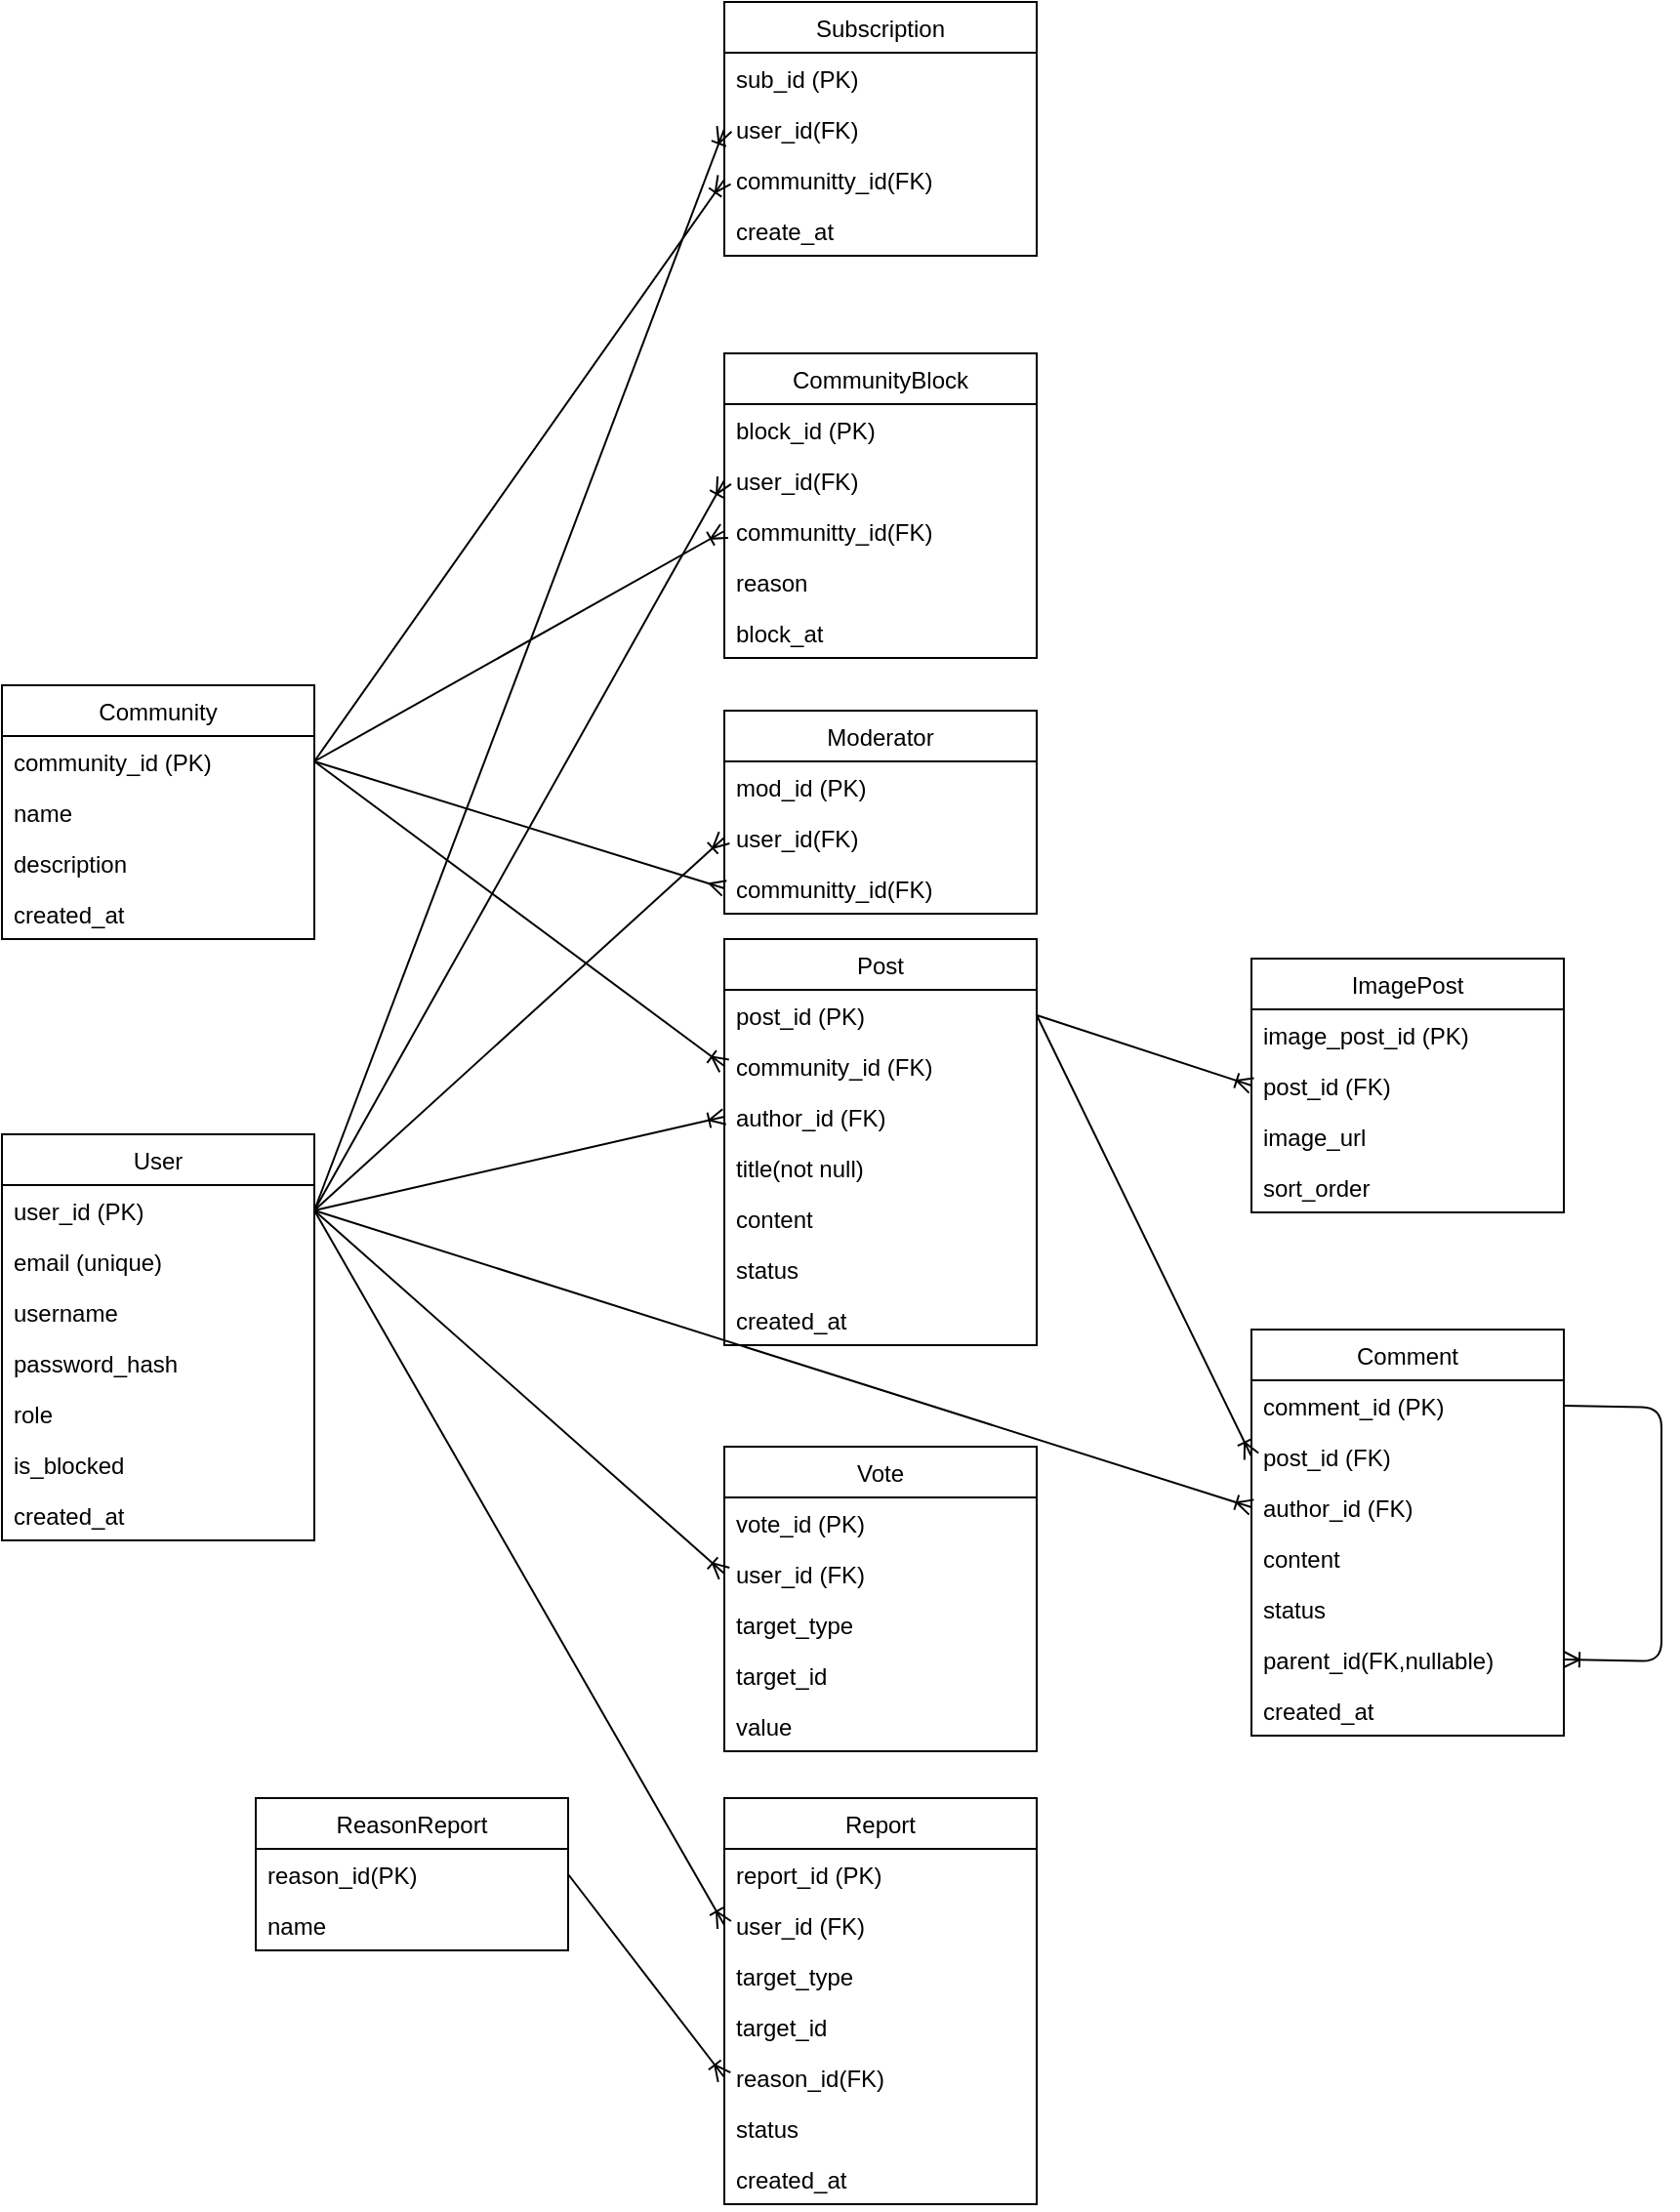 <mxfile version="28.2.5">
  <diagram name="Page-1" id="9qy0YS06IQpW7eix9MMp">
    <mxGraphModel dx="723" dy="1609" grid="1" gridSize="10" guides="1" tooltips="1" connect="1" arrows="1" fold="1" page="1" pageScale="1" pageWidth="850" pageHeight="1100" math="0" shadow="0">
      <root>
        <mxCell id="0" />
        <mxCell id="1" parent="0" />
        <mxCell id="2" value="User" style="swimlane;fontStyle=0;childLayout=stackLayout;horizontal=1;startSize=26;fillColor=none;horizontalStack=0;resizeParent=1;resizeParentMax=0;resizeLast=0;collapsible=1;marginBottom=0;swimlaneFillColor=#ffffff;" parent="1" vertex="1">
          <mxGeometry x="40" y="40" width="160" height="208" as="geometry" />
        </mxCell>
        <mxCell id="3" value="user_id (PK)" style="text;strokeColor=none;fillColor=none;align=left;verticalAlign=top;spacingLeft=4;spacingRight=4;overflow=hidden;rotatable=0;points=[[0,0.5],[1,0.5]];portConstraint=eastwest;" parent="2" vertex="1">
          <mxGeometry y="26" width="160" height="26" as="geometry" />
        </mxCell>
        <mxCell id="4" value="email (unique)" style="text;strokeColor=none;fillColor=none;align=left;verticalAlign=top;spacingLeft=4;spacingRight=4;overflow=hidden;rotatable=0;points=[[0,0.5],[1,0.5]];portConstraint=eastwest;" parent="2" vertex="1">
          <mxGeometry y="52" width="160" height="26" as="geometry" />
        </mxCell>
        <mxCell id="5" value="username" style="text;strokeColor=none;fillColor=none;align=left;verticalAlign=top;spacingLeft=4;spacingRight=4;overflow=hidden;rotatable=0;points=[[0,0.5],[1,0.5]];portConstraint=eastwest;" parent="2" vertex="1">
          <mxGeometry y="78" width="160" height="26" as="geometry" />
        </mxCell>
        <mxCell id="6" value="password_hash" style="text;strokeColor=none;fillColor=none;align=left;verticalAlign=top;spacingLeft=4;spacingRight=4;overflow=hidden;rotatable=0;points=[[0,0.5],[1,0.5]];portConstraint=eastwest;" parent="2" vertex="1">
          <mxGeometry y="104" width="160" height="26" as="geometry" />
        </mxCell>
        <mxCell id="gabLhBIkld72_Qw_pOLG-52" value="role" style="text;strokeColor=none;fillColor=none;align=left;verticalAlign=top;spacingLeft=4;spacingRight=4;overflow=hidden;rotatable=0;points=[[0,0.5],[1,0.5]];portConstraint=eastwest;" parent="2" vertex="1">
          <mxGeometry y="130" width="160" height="26" as="geometry" />
        </mxCell>
        <mxCell id="7" value="is_blocked" style="text;strokeColor=none;fillColor=none;align=left;verticalAlign=top;spacingLeft=4;spacingRight=4;overflow=hidden;rotatable=0;points=[[0,0.5],[1,0.5]];portConstraint=eastwest;" parent="2" vertex="1">
          <mxGeometry y="156" width="160" height="26" as="geometry" />
        </mxCell>
        <mxCell id="gabLhBIkld72_Qw_pOLG-44" value="created_at" style="text;strokeColor=none;fillColor=none;align=left;verticalAlign=top;spacingLeft=4;spacingRight=4;overflow=hidden;rotatable=0;points=[[0,0.5],[1,0.5]];portConstraint=eastwest;" parent="2" vertex="1">
          <mxGeometry y="182" width="160" height="26" as="geometry" />
        </mxCell>
        <mxCell id="8" value="Community" style="swimlane;fontStyle=0;childLayout=stackLayout;horizontal=1;startSize=26;fillColor=none;horizontalStack=0;resizeParent=1;resizeParentMax=0;resizeLast=0;collapsible=1;marginBottom=0;swimlaneFillColor=#ffffff;" parent="1" vertex="1">
          <mxGeometry x="40" y="-190" width="160" height="130" as="geometry" />
        </mxCell>
        <mxCell id="9" value="community_id (PK)" style="text;strokeColor=none;fillColor=none;align=left;verticalAlign=top;spacingLeft=4;spacingRight=4;overflow=hidden;rotatable=0;points=[[0,0.5],[1,0.5]];portConstraint=eastwest;" parent="8" vertex="1">
          <mxGeometry y="26" width="160" height="26" as="geometry" />
        </mxCell>
        <mxCell id="10" value="name" style="text;strokeColor=none;fillColor=none;align=left;verticalAlign=top;spacingLeft=4;spacingRight=4;overflow=hidden;rotatable=0;points=[[0,0.5],[1,0.5]];portConstraint=eastwest;" parent="8" vertex="1">
          <mxGeometry y="52" width="160" height="26" as="geometry" />
        </mxCell>
        <mxCell id="11" value="description" style="text;strokeColor=none;fillColor=none;align=left;verticalAlign=top;spacingLeft=4;spacingRight=4;overflow=hidden;rotatable=0;points=[[0,0.5],[1,0.5]];portConstraint=eastwest;" parent="8" vertex="1">
          <mxGeometry y="78" width="160" height="26" as="geometry" />
        </mxCell>
        <mxCell id="12" value="created_at" style="text;strokeColor=none;fillColor=none;align=left;verticalAlign=top;spacingLeft=4;spacingRight=4;overflow=hidden;rotatable=0;points=[[0,0.5],[1,0.5]];portConstraint=eastwest;" parent="8" vertex="1">
          <mxGeometry y="104" width="160" height="26" as="geometry" />
        </mxCell>
        <mxCell id="13" value="Post" style="swimlane;fontStyle=0;childLayout=stackLayout;horizontal=1;startSize=26;fillColor=none;horizontalStack=0;resizeParent=1;resizeParentMax=0;resizeLast=0;collapsible=1;marginBottom=0;swimlaneFillColor=#ffffff;" parent="1" vertex="1">
          <mxGeometry x="410" y="-60" width="160" height="208" as="geometry" />
        </mxCell>
        <mxCell id="14" value="post_id (PK)" style="text;strokeColor=none;fillColor=none;align=left;verticalAlign=top;spacingLeft=4;spacingRight=4;overflow=hidden;rotatable=0;points=[[0,0.5],[1,0.5]];portConstraint=eastwest;" parent="13" vertex="1">
          <mxGeometry y="26" width="160" height="26" as="geometry" />
        </mxCell>
        <mxCell id="15" value="community_id (FK)" style="text;strokeColor=none;fillColor=none;align=left;verticalAlign=top;spacingLeft=4;spacingRight=4;overflow=hidden;rotatable=0;points=[[0,0.5],[1,0.5]];portConstraint=eastwest;" parent="13" vertex="1">
          <mxGeometry y="52" width="160" height="26" as="geometry" />
        </mxCell>
        <mxCell id="16" value="author_id (FK)" style="text;strokeColor=none;fillColor=none;align=left;verticalAlign=top;spacingLeft=4;spacingRight=4;overflow=hidden;rotatable=0;points=[[0,0.5],[1,0.5]];portConstraint=eastwest;" parent="13" vertex="1">
          <mxGeometry y="78" width="160" height="26" as="geometry" />
        </mxCell>
        <mxCell id="17" value="title(not null)" style="text;strokeColor=none;fillColor=none;align=left;verticalAlign=top;spacingLeft=4;spacingRight=4;overflow=hidden;rotatable=0;points=[[0,0.5],[1,0.5]];portConstraint=eastwest;" parent="13" vertex="1">
          <mxGeometry y="104" width="160" height="26" as="geometry" />
        </mxCell>
        <mxCell id="18" value="content" style="text;strokeColor=none;fillColor=none;align=left;verticalAlign=top;spacingLeft=4;spacingRight=4;overflow=hidden;rotatable=0;points=[[0,0.5],[1,0.5]];portConstraint=eastwest;" parent="13" vertex="1">
          <mxGeometry y="130" width="160" height="26" as="geometry" />
        </mxCell>
        <mxCell id="19" value="status" style="text;strokeColor=none;fillColor=none;align=left;verticalAlign=top;spacingLeft=4;spacingRight=4;overflow=hidden;rotatable=0;points=[[0,0.5],[1,0.5]];portConstraint=eastwest;" parent="13" vertex="1">
          <mxGeometry y="156" width="160" height="26" as="geometry" />
        </mxCell>
        <mxCell id="gabLhBIkld72_Qw_pOLG-73" value="created_at" style="text;strokeColor=none;fillColor=none;align=left;verticalAlign=top;spacingLeft=4;spacingRight=4;overflow=hidden;rotatable=0;points=[[0,0.5],[1,0.5]];portConstraint=eastwest;" parent="13" vertex="1">
          <mxGeometry y="182" width="160" height="26" as="geometry" />
        </mxCell>
        <mxCell id="20" value="Comment" style="swimlane;fontStyle=0;childLayout=stackLayout;horizontal=1;startSize=26;fillColor=none;horizontalStack=0;resizeParent=1;resizeParentMax=0;resizeLast=0;collapsible=1;marginBottom=0;swimlaneFillColor=#ffffff;" parent="1" vertex="1">
          <mxGeometry x="680" y="140" width="160" height="208" as="geometry" />
        </mxCell>
        <mxCell id="21" value="comment_id (PK)" style="text;strokeColor=none;fillColor=none;align=left;verticalAlign=top;spacingLeft=4;spacingRight=4;overflow=hidden;rotatable=0;points=[[0,0.5],[1,0.5]];portConstraint=eastwest;" parent="20" vertex="1">
          <mxGeometry y="26" width="160" height="26" as="geometry" />
        </mxCell>
        <mxCell id="22" value="post_id (FK)" style="text;strokeColor=none;fillColor=none;align=left;verticalAlign=top;spacingLeft=4;spacingRight=4;overflow=hidden;rotatable=0;points=[[0,0.5],[1,0.5]];portConstraint=eastwest;" parent="20" vertex="1">
          <mxGeometry y="52" width="160" height="26" as="geometry" />
        </mxCell>
        <mxCell id="23" value="author_id (FK)" style="text;strokeColor=none;fillColor=none;align=left;verticalAlign=top;spacingLeft=4;spacingRight=4;overflow=hidden;rotatable=0;points=[[0,0.5],[1,0.5]];portConstraint=eastwest;" parent="20" vertex="1">
          <mxGeometry y="78" width="160" height="26" as="geometry" />
        </mxCell>
        <mxCell id="24" value="content" style="text;strokeColor=none;fillColor=none;align=left;verticalAlign=top;spacingLeft=4;spacingRight=4;overflow=hidden;rotatable=0;points=[[0,0.5],[1,0.5]];portConstraint=eastwest;" parent="20" vertex="1">
          <mxGeometry y="104" width="160" height="26" as="geometry" />
        </mxCell>
        <mxCell id="gabLhBIkld72_Qw_pOLG-61" value="status" style="text;strokeColor=none;fillColor=none;align=left;verticalAlign=top;spacingLeft=4;spacingRight=4;overflow=hidden;rotatable=0;points=[[0,0.5],[1,0.5]];portConstraint=eastwest;" parent="20" vertex="1">
          <mxGeometry y="130" width="160" height="26" as="geometry" />
        </mxCell>
        <mxCell id="gabLhBIkld72_Qw_pOLG-74" value="parent_id(FK,nullable)" style="text;strokeColor=none;fillColor=none;align=left;verticalAlign=top;spacingLeft=4;spacingRight=4;overflow=hidden;rotatable=0;points=[[0,0.5],[1,0.5]];portConstraint=eastwest;" parent="20" vertex="1">
          <mxGeometry y="156" width="160" height="26" as="geometry" />
        </mxCell>
        <mxCell id="gabLhBIkld72_Qw_pOLG-75" value="created_at" style="text;strokeColor=none;fillColor=none;align=left;verticalAlign=top;spacingLeft=4;spacingRight=4;overflow=hidden;rotatable=0;points=[[0,0.5],[1,0.5]];portConstraint=eastwest;" parent="20" vertex="1">
          <mxGeometry y="182" width="160" height="26" as="geometry" />
        </mxCell>
        <mxCell id="gabLhBIkld72_Qw_pOLG-90" value="" style="endArrow=ERoneToMany;html=1;entryX=1;entryY=0.5;exitX=1;exitY=0.5;endFill=0;exitDx=0;exitDy=0;entryDx=0;entryDy=0;" parent="20" source="21" target="gabLhBIkld72_Qw_pOLG-74" edge="1">
          <mxGeometry width="50" height="50" relative="1" as="geometry">
            <mxPoint x="-30" y="10" as="sourcePoint" />
            <mxPoint x="80" y="236" as="targetPoint" />
            <Array as="points">
              <mxPoint x="210" y="40" />
              <mxPoint x="210" y="170" />
            </Array>
          </mxGeometry>
        </mxCell>
        <mxCell id="25" value="Vote" style="swimlane;fontStyle=0;childLayout=stackLayout;horizontal=1;startSize=26;fillColor=none;horizontalStack=0;resizeParent=1;resizeParentMax=0;resizeLast=0;collapsible=1;marginBottom=0;swimlaneFillColor=#ffffff;" parent="1" vertex="1">
          <mxGeometry x="410" y="200" width="160" height="156" as="geometry" />
        </mxCell>
        <mxCell id="26" value="vote_id (PK)" style="text;strokeColor=none;fillColor=none;align=left;verticalAlign=top;spacingLeft=4;spacingRight=4;overflow=hidden;rotatable=0;points=[[0,0.5],[1,0.5]];portConstraint=eastwest;" parent="25" vertex="1">
          <mxGeometry y="26" width="160" height="26" as="geometry" />
        </mxCell>
        <mxCell id="27" value="user_id (FK)" style="text;strokeColor=none;fillColor=none;align=left;verticalAlign=top;spacingLeft=4;spacingRight=4;overflow=hidden;rotatable=0;points=[[0,0.5],[1,0.5]];portConstraint=eastwest;" parent="25" vertex="1">
          <mxGeometry y="52" width="160" height="26" as="geometry" />
        </mxCell>
        <mxCell id="28" value="target_type" style="text;strokeColor=none;fillColor=none;align=left;verticalAlign=top;spacingLeft=4;spacingRight=4;overflow=hidden;rotatable=0;points=[[0,0.5],[1,0.5]];portConstraint=eastwest;" parent="25" vertex="1">
          <mxGeometry y="78" width="160" height="26" as="geometry" />
        </mxCell>
        <mxCell id="29" value="target_id" style="text;strokeColor=none;fillColor=none;align=left;verticalAlign=top;spacingLeft=4;spacingRight=4;overflow=hidden;rotatable=0;points=[[0,0.5],[1,0.5]];portConstraint=eastwest;" parent="25" vertex="1">
          <mxGeometry y="104" width="160" height="26" as="geometry" />
        </mxCell>
        <mxCell id="30" value="value" style="text;strokeColor=none;fillColor=none;align=left;verticalAlign=top;spacingLeft=4;spacingRight=4;overflow=hidden;rotatable=0;points=[[0,0.5],[1,0.5]];portConstraint=eastwest;" parent="25" vertex="1">
          <mxGeometry y="130" width="160" height="26" as="geometry" />
        </mxCell>
        <mxCell id="31" value="Report" style="swimlane;fontStyle=0;childLayout=stackLayout;horizontal=1;startSize=26;fillColor=none;horizontalStack=0;resizeParent=1;resizeParentMax=0;resizeLast=0;collapsible=1;marginBottom=0;swimlaneFillColor=#ffffff;" parent="1" vertex="1">
          <mxGeometry x="410" y="380" width="160" height="208" as="geometry" />
        </mxCell>
        <mxCell id="32" value="report_id (PK)" style="text;strokeColor=none;fillColor=none;align=left;verticalAlign=top;spacingLeft=4;spacingRight=4;overflow=hidden;rotatable=0;points=[[0,0.5],[1,0.5]];portConstraint=eastwest;" parent="31" vertex="1">
          <mxGeometry y="26" width="160" height="26" as="geometry" />
        </mxCell>
        <mxCell id="33" value="user_id (FK)" style="text;strokeColor=none;fillColor=none;align=left;verticalAlign=top;spacingLeft=4;spacingRight=4;overflow=hidden;rotatable=0;points=[[0,0.5],[1,0.5]];portConstraint=eastwest;" parent="31" vertex="1">
          <mxGeometry y="52" width="160" height="26" as="geometry" />
        </mxCell>
        <mxCell id="34" value="target_type" style="text;strokeColor=none;fillColor=none;align=left;verticalAlign=top;spacingLeft=4;spacingRight=4;overflow=hidden;rotatable=0;points=[[0,0.5],[1,0.5]];portConstraint=eastwest;" parent="31" vertex="1">
          <mxGeometry y="78" width="160" height="26" as="geometry" />
        </mxCell>
        <mxCell id="35" value="target_id" style="text;strokeColor=none;fillColor=none;align=left;verticalAlign=top;spacingLeft=4;spacingRight=4;overflow=hidden;rotatable=0;points=[[0,0.5],[1,0.5]];portConstraint=eastwest;" parent="31" vertex="1">
          <mxGeometry y="104" width="160" height="26" as="geometry" />
        </mxCell>
        <mxCell id="36" value="reason_id(FK)" style="text;strokeColor=none;fillColor=none;align=left;verticalAlign=top;spacingLeft=4;spacingRight=4;overflow=hidden;rotatable=0;points=[[0,0.5],[1,0.5]];portConstraint=eastwest;" parent="31" vertex="1">
          <mxGeometry y="130" width="160" height="26" as="geometry" />
        </mxCell>
        <mxCell id="37" value="status" style="text;strokeColor=none;fillColor=none;align=left;verticalAlign=top;spacingLeft=4;spacingRight=4;overflow=hidden;rotatable=0;points=[[0,0.5],[1,0.5]];portConstraint=eastwest;" parent="31" vertex="1">
          <mxGeometry y="156" width="160" height="26" as="geometry" />
        </mxCell>
        <mxCell id="gabLhBIkld72_Qw_pOLG-76" value="created_at" style="text;strokeColor=none;fillColor=none;align=left;verticalAlign=top;spacingLeft=4;spacingRight=4;overflow=hidden;rotatable=0;points=[[0,0.5],[1,0.5]];portConstraint=eastwest;" parent="31" vertex="1">
          <mxGeometry y="182" width="160" height="26" as="geometry" />
        </mxCell>
        <mxCell id="39" value="" style="endArrow=ERoneToMany;html=1;entryX=0;entryY=0.5;exitX=1;exitY=0.5;endFill=0;" parent="1" source="3" target="16" edge="1">
          <mxGeometry width="50" height="50" relative="1" as="geometry">
            <mxPoint x="200" y="133" as="sourcePoint" />
            <mxPoint x="560" y="133" as="targetPoint" />
          </mxGeometry>
        </mxCell>
        <mxCell id="40" value="" style="endArrow=ERoneToMany;html=1;entryX=0;entryY=0.5;exitX=1;exitY=0.5;endFill=0;" parent="1" source="9" target="15" edge="1">
          <mxGeometry width="50" height="50" relative="1" as="geometry">
            <mxPoint x="460" y="99" as="sourcePoint" />
            <mxPoint x="560" y="99" as="targetPoint" />
          </mxGeometry>
        </mxCell>
        <mxCell id="41" value="" style="endArrow=ERoneToMany;html=1;entryX=0;entryY=0.5;exitX=1;exitY=0.5;endFill=0;" parent="1" source="14" target="22" edge="1">
          <mxGeometry width="50" height="50" relative="1" as="geometry">
            <mxPoint x="720" y="99" as="sourcePoint" />
            <mxPoint x="560" y="293" as="targetPoint" />
          </mxGeometry>
        </mxCell>
        <mxCell id="42" value="" style="endArrow=ERoneToMany;html=1;entryX=0;entryY=0.5;exitX=1;exitY=0.5;endFill=0;" parent="1" source="3" target="23" edge="1">
          <mxGeometry width="50" height="50" relative="1" as="geometry">
            <mxPoint x="200" y="159" as="sourcePoint" />
            <mxPoint x="560" y="319" as="targetPoint" />
          </mxGeometry>
        </mxCell>
        <mxCell id="43" value="" style="endArrow=ERoneToMany;html=1;entryX=0;entryY=0.5;exitX=1;exitY=0.5;endFill=0;" parent="1" source="3" target="27" edge="1">
          <mxGeometry width="50" height="50" relative="1" as="geometry">
            <mxPoint x="200" y="185" as="sourcePoint" />
            <mxPoint x="300" y="293" as="targetPoint" />
          </mxGeometry>
        </mxCell>
        <mxCell id="44" value="" style="endArrow=ERoneToMany;html=1;entryX=0;entryY=0.5;exitX=1;exitY=0.5;endFill=0;" parent="1" source="3" target="33" edge="1">
          <mxGeometry width="50" height="50" relative="1" as="geometry">
            <mxPoint x="200" y="211" as="sourcePoint" />
            <mxPoint x="40" y="293" as="targetPoint" />
          </mxGeometry>
        </mxCell>
        <mxCell id="gabLhBIkld72_Qw_pOLG-45" value="Moderator" style="swimlane;fontStyle=0;childLayout=stackLayout;horizontal=1;startSize=26;fillColor=none;horizontalStack=0;resizeParent=1;resizeParentMax=0;resizeLast=0;collapsible=1;marginBottom=0;swimlaneFillColor=#ffffff;" parent="1" vertex="1">
          <mxGeometry x="410" y="-177" width="160" height="104" as="geometry" />
        </mxCell>
        <mxCell id="gabLhBIkld72_Qw_pOLG-46" value="mod_id (PK)" style="text;strokeColor=none;fillColor=none;align=left;verticalAlign=top;spacingLeft=4;spacingRight=4;overflow=hidden;rotatable=0;points=[[0,0.5],[1,0.5]];portConstraint=eastwest;" parent="gabLhBIkld72_Qw_pOLG-45" vertex="1">
          <mxGeometry y="26" width="160" height="26" as="geometry" />
        </mxCell>
        <mxCell id="gabLhBIkld72_Qw_pOLG-47" value="user_id(FK)" style="text;strokeColor=none;fillColor=none;align=left;verticalAlign=top;spacingLeft=4;spacingRight=4;overflow=hidden;rotatable=0;points=[[0,0.5],[1,0.5]];portConstraint=eastwest;" parent="gabLhBIkld72_Qw_pOLG-45" vertex="1">
          <mxGeometry y="52" width="160" height="26" as="geometry" />
        </mxCell>
        <mxCell id="gabLhBIkld72_Qw_pOLG-48" value="communitty_id(FK)" style="text;strokeColor=none;fillColor=none;align=left;verticalAlign=top;spacingLeft=4;spacingRight=4;overflow=hidden;rotatable=0;points=[[0,0.5],[1,0.5]];portConstraint=eastwest;" parent="gabLhBIkld72_Qw_pOLG-45" vertex="1">
          <mxGeometry y="78" width="160" height="26" as="geometry" />
        </mxCell>
        <mxCell id="gabLhBIkld72_Qw_pOLG-53" value="" style="endArrow=ERoneToMany;html=1;entryX=0;entryY=0.5;exitX=1;exitY=0.5;exitDx=0;exitDy=0;entryDx=0;entryDy=0;startArrow=none;startFill=0;endFill=0;" parent="1" source="3" target="gabLhBIkld72_Qw_pOLG-47" edge="1">
          <mxGeometry width="50" height="50" relative="1" as="geometry">
            <mxPoint x="240" y="24" as="sourcePoint" />
            <mxPoint x="590" as="targetPoint" />
          </mxGeometry>
        </mxCell>
        <mxCell id="gabLhBIkld72_Qw_pOLG-54" value="" style="endArrow=ERmany;html=1;entryX=0;entryY=0.5;exitX=1;exitY=0.5;exitDx=0;exitDy=0;entryDx=0;entryDy=0;endFill=0;" parent="1" source="9" target="gabLhBIkld72_Qw_pOLG-48" edge="1">
          <mxGeometry width="50" height="50" relative="1" as="geometry">
            <mxPoint x="230" y="-140" as="sourcePoint" />
            <mxPoint x="580" y="66" as="targetPoint" />
          </mxGeometry>
        </mxCell>
        <mxCell id="gabLhBIkld72_Qw_pOLG-55" value="CommunityBlock" style="swimlane;fontStyle=0;childLayout=stackLayout;horizontal=1;startSize=26;fillColor=none;horizontalStack=0;resizeParent=1;resizeParentMax=0;resizeLast=0;collapsible=1;marginBottom=0;swimlaneFillColor=#ffffff;" parent="1" vertex="1">
          <mxGeometry x="410" y="-360" width="160" height="156" as="geometry" />
        </mxCell>
        <mxCell id="gabLhBIkld72_Qw_pOLG-56" value="block_id (PK)" style="text;strokeColor=none;fillColor=none;align=left;verticalAlign=top;spacingLeft=4;spacingRight=4;overflow=hidden;rotatable=0;points=[[0,0.5],[1,0.5]];portConstraint=eastwest;" parent="gabLhBIkld72_Qw_pOLG-55" vertex="1">
          <mxGeometry y="26" width="160" height="26" as="geometry" />
        </mxCell>
        <mxCell id="gabLhBIkld72_Qw_pOLG-57" value="user_id(FK)" style="text;strokeColor=none;fillColor=none;align=left;verticalAlign=top;spacingLeft=4;spacingRight=4;overflow=hidden;rotatable=0;points=[[0,0.5],[1,0.5]];portConstraint=eastwest;" parent="gabLhBIkld72_Qw_pOLG-55" vertex="1">
          <mxGeometry y="52" width="160" height="26" as="geometry" />
        </mxCell>
        <mxCell id="gabLhBIkld72_Qw_pOLG-58" value="communitty_id(FK)" style="text;strokeColor=none;fillColor=none;align=left;verticalAlign=top;spacingLeft=4;spacingRight=4;overflow=hidden;rotatable=0;points=[[0,0.5],[1,0.5]];portConstraint=eastwest;" parent="gabLhBIkld72_Qw_pOLG-55" vertex="1">
          <mxGeometry y="78" width="160" height="26" as="geometry" />
        </mxCell>
        <mxCell id="gabLhBIkld72_Qw_pOLG-71" value="reason" style="text;strokeColor=none;fillColor=none;align=left;verticalAlign=top;spacingLeft=4;spacingRight=4;overflow=hidden;rotatable=0;points=[[0,0.5],[1,0.5]];portConstraint=eastwest;" parent="gabLhBIkld72_Qw_pOLG-55" vertex="1">
          <mxGeometry y="104" width="160" height="26" as="geometry" />
        </mxCell>
        <mxCell id="gabLhBIkld72_Qw_pOLG-72" value="block_at" style="text;strokeColor=none;fillColor=none;align=left;verticalAlign=top;spacingLeft=4;spacingRight=4;overflow=hidden;rotatable=0;points=[[0,0.5],[1,0.5]];portConstraint=eastwest;" parent="gabLhBIkld72_Qw_pOLG-55" vertex="1">
          <mxGeometry y="130" width="160" height="26" as="geometry" />
        </mxCell>
        <mxCell id="gabLhBIkld72_Qw_pOLG-59" value="" style="endArrow=ERoneToMany;html=1;entryX=0;entryY=0.5;exitX=1;exitY=0.5;exitDx=0;exitDy=0;entryDx=0;entryDy=0;endFill=0;" parent="1" source="3" target="gabLhBIkld72_Qw_pOLG-57" edge="1">
          <mxGeometry width="50" height="50" relative="1" as="geometry">
            <mxPoint x="270" y="201" as="sourcePoint" />
            <mxPoint x="480" y="10" as="targetPoint" />
          </mxGeometry>
        </mxCell>
        <mxCell id="gabLhBIkld72_Qw_pOLG-60" value="" style="endArrow=ERoneToMany;html=1;entryX=0;entryY=0.5;exitX=1;exitY=0.5;exitDx=0;exitDy=0;entryDx=0;entryDy=0;endFill=0;" parent="1" source="9" target="gabLhBIkld72_Qw_pOLG-58" edge="1">
          <mxGeometry width="50" height="50" relative="1" as="geometry">
            <mxPoint x="270" y="-130" as="sourcePoint" />
            <mxPoint x="480" y="-65" as="targetPoint" />
          </mxGeometry>
        </mxCell>
        <mxCell id="gabLhBIkld72_Qw_pOLG-62" value="ImagePost" style="swimlane;fontStyle=0;childLayout=stackLayout;horizontal=1;startSize=26;fillColor=none;horizontalStack=0;resizeParent=1;resizeParentMax=0;resizeLast=0;collapsible=1;marginBottom=0;swimlaneFillColor=#ffffff;" parent="1" vertex="1">
          <mxGeometry x="680" y="-50" width="160" height="130" as="geometry" />
        </mxCell>
        <mxCell id="gabLhBIkld72_Qw_pOLG-70" value="image_post_id (PK)" style="text;strokeColor=none;fillColor=none;align=left;verticalAlign=top;spacingLeft=4;spacingRight=4;overflow=hidden;rotatable=0;points=[[0,0.5],[1,0.5]];portConstraint=eastwest;" parent="gabLhBIkld72_Qw_pOLG-62" vertex="1">
          <mxGeometry y="26" width="160" height="26" as="geometry" />
        </mxCell>
        <mxCell id="gabLhBIkld72_Qw_pOLG-63" value="post_id (FK)" style="text;strokeColor=none;fillColor=none;align=left;verticalAlign=top;spacingLeft=4;spacingRight=4;overflow=hidden;rotatable=0;points=[[0,0.5],[1,0.5]];portConstraint=eastwest;" parent="gabLhBIkld72_Qw_pOLG-62" vertex="1">
          <mxGeometry y="52" width="160" height="26" as="geometry" />
        </mxCell>
        <mxCell id="gabLhBIkld72_Qw_pOLG-64" value="image_url" style="text;strokeColor=none;fillColor=none;align=left;verticalAlign=top;spacingLeft=4;spacingRight=4;overflow=hidden;rotatable=0;points=[[0,0.5],[1,0.5]];portConstraint=eastwest;" parent="gabLhBIkld72_Qw_pOLG-62" vertex="1">
          <mxGeometry y="78" width="160" height="26" as="geometry" />
        </mxCell>
        <mxCell id="gabLhBIkld72_Qw_pOLG-88" value="sort_order" style="text;strokeColor=none;fillColor=none;align=left;verticalAlign=top;spacingLeft=4;spacingRight=4;overflow=hidden;rotatable=0;points=[[0,0.5],[1,0.5]];portConstraint=eastwest;" parent="gabLhBIkld72_Qw_pOLG-62" vertex="1">
          <mxGeometry y="104" width="160" height="26" as="geometry" />
        </mxCell>
        <mxCell id="gabLhBIkld72_Qw_pOLG-69" value="" style="endArrow=ERoneToMany;html=1;entryX=0;entryY=0.5;exitX=1;exitY=0.5;exitDx=0;exitDy=0;entryDx=0;entryDy=0;endFill=0;" parent="1" source="14" target="gabLhBIkld72_Qw_pOLG-63" edge="1">
          <mxGeometry width="50" height="50" relative="1" as="geometry">
            <mxPoint x="610" y="20" as="sourcePoint" />
            <mxPoint x="720" y="236" as="targetPoint" />
          </mxGeometry>
        </mxCell>
        <mxCell id="gabLhBIkld72_Qw_pOLG-77" value="ReasonReport" style="swimlane;fontStyle=0;childLayout=stackLayout;horizontal=1;startSize=26;fillColor=none;horizontalStack=0;resizeParent=1;resizeParentMax=0;resizeLast=0;collapsible=1;marginBottom=0;swimlaneFillColor=#ffffff;" parent="1" vertex="1">
          <mxGeometry x="170" y="380" width="160" height="78" as="geometry" />
        </mxCell>
        <mxCell id="gabLhBIkld72_Qw_pOLG-78" value="reason_id(PK)" style="text;strokeColor=none;fillColor=none;align=left;verticalAlign=top;spacingLeft=4;spacingRight=4;overflow=hidden;rotatable=0;points=[[0,0.5],[1,0.5]];portConstraint=eastwest;" parent="gabLhBIkld72_Qw_pOLG-77" vertex="1">
          <mxGeometry y="26" width="160" height="26" as="geometry" />
        </mxCell>
        <mxCell id="gabLhBIkld72_Qw_pOLG-79" value="name" style="text;strokeColor=none;fillColor=none;align=left;verticalAlign=top;spacingLeft=4;spacingRight=4;overflow=hidden;rotatable=0;points=[[0,0.5],[1,0.5]];portConstraint=eastwest;" parent="gabLhBIkld72_Qw_pOLG-77" vertex="1">
          <mxGeometry y="52" width="160" height="26" as="geometry" />
        </mxCell>
        <mxCell id="gabLhBIkld72_Qw_pOLG-87" value="" style="endArrow=ERoneToMany;html=1;entryX=0;entryY=0.5;exitX=1;exitY=0.5;endFill=0;exitDx=0;exitDy=0;entryDx=0;entryDy=0;" parent="1" source="gabLhBIkld72_Qw_pOLG-78" target="36" edge="1">
          <mxGeometry width="50" height="50" relative="1" as="geometry">
            <mxPoint x="380" y="390" as="sourcePoint" />
            <mxPoint x="590" y="756" as="targetPoint" />
          </mxGeometry>
        </mxCell>
        <mxCell id="gabLhBIkld72_Qw_pOLG-91" value="Subscription" style="swimlane;fontStyle=0;childLayout=stackLayout;horizontal=1;startSize=26;fillColor=none;horizontalStack=0;resizeParent=1;resizeParentMax=0;resizeLast=0;collapsible=1;marginBottom=0;swimlaneFillColor=#ffffff;" parent="1" vertex="1">
          <mxGeometry x="410" y="-540" width="160" height="130" as="geometry" />
        </mxCell>
        <mxCell id="gabLhBIkld72_Qw_pOLG-92" value="sub_id (PK)" style="text;strokeColor=none;fillColor=none;align=left;verticalAlign=top;spacingLeft=4;spacingRight=4;overflow=hidden;rotatable=0;points=[[0,0.5],[1,0.5]];portConstraint=eastwest;" parent="gabLhBIkld72_Qw_pOLG-91" vertex="1">
          <mxGeometry y="26" width="160" height="26" as="geometry" />
        </mxCell>
        <mxCell id="gabLhBIkld72_Qw_pOLG-93" value="user_id(FK)" style="text;strokeColor=none;fillColor=none;align=left;verticalAlign=top;spacingLeft=4;spacingRight=4;overflow=hidden;rotatable=0;points=[[0,0.5],[1,0.5]];portConstraint=eastwest;" parent="gabLhBIkld72_Qw_pOLG-91" vertex="1">
          <mxGeometry y="52" width="160" height="26" as="geometry" />
        </mxCell>
        <mxCell id="gabLhBIkld72_Qw_pOLG-94" value="communitty_id(FK)" style="text;strokeColor=none;fillColor=none;align=left;verticalAlign=top;spacingLeft=4;spacingRight=4;overflow=hidden;rotatable=0;points=[[0,0.5],[1,0.5]];portConstraint=eastwest;" parent="gabLhBIkld72_Qw_pOLG-91" vertex="1">
          <mxGeometry y="78" width="160" height="26" as="geometry" />
        </mxCell>
        <mxCell id="gabLhBIkld72_Qw_pOLG-96" value="create_at" style="text;strokeColor=none;fillColor=none;align=left;verticalAlign=top;spacingLeft=4;spacingRight=4;overflow=hidden;rotatable=0;points=[[0,0.5],[1,0.5]];portConstraint=eastwest;" parent="gabLhBIkld72_Qw_pOLG-91" vertex="1">
          <mxGeometry y="104" width="160" height="26" as="geometry" />
        </mxCell>
        <mxCell id="gabLhBIkld72_Qw_pOLG-97" value="" style="endArrow=ERoneToMany;html=1;entryX=0;entryY=0.5;exitX=1;exitY=0.5;exitDx=0;exitDy=0;entryDx=0;entryDy=0;endFill=0;" parent="1" source="9" target="gabLhBIkld72_Qw_pOLG-94" edge="1">
          <mxGeometry width="50" height="50" relative="1" as="geometry">
            <mxPoint x="290" y="-82" as="sourcePoint" />
            <mxPoint x="500" y="-200" as="targetPoint" />
          </mxGeometry>
        </mxCell>
        <mxCell id="gabLhBIkld72_Qw_pOLG-98" value="" style="endArrow=ERoneToMany;html=1;entryX=0;entryY=0.5;exitX=1;exitY=0.5;exitDx=0;exitDy=0;entryDx=0;entryDy=0;endFill=0;" parent="1" source="3" target="gabLhBIkld72_Qw_pOLG-93" edge="1">
          <mxGeometry width="50" height="50" relative="1" as="geometry">
            <mxPoint x="240" y="424" as="sourcePoint" />
            <mxPoint x="450" y="50" as="targetPoint" />
          </mxGeometry>
        </mxCell>
      </root>
    </mxGraphModel>
  </diagram>
</mxfile>

